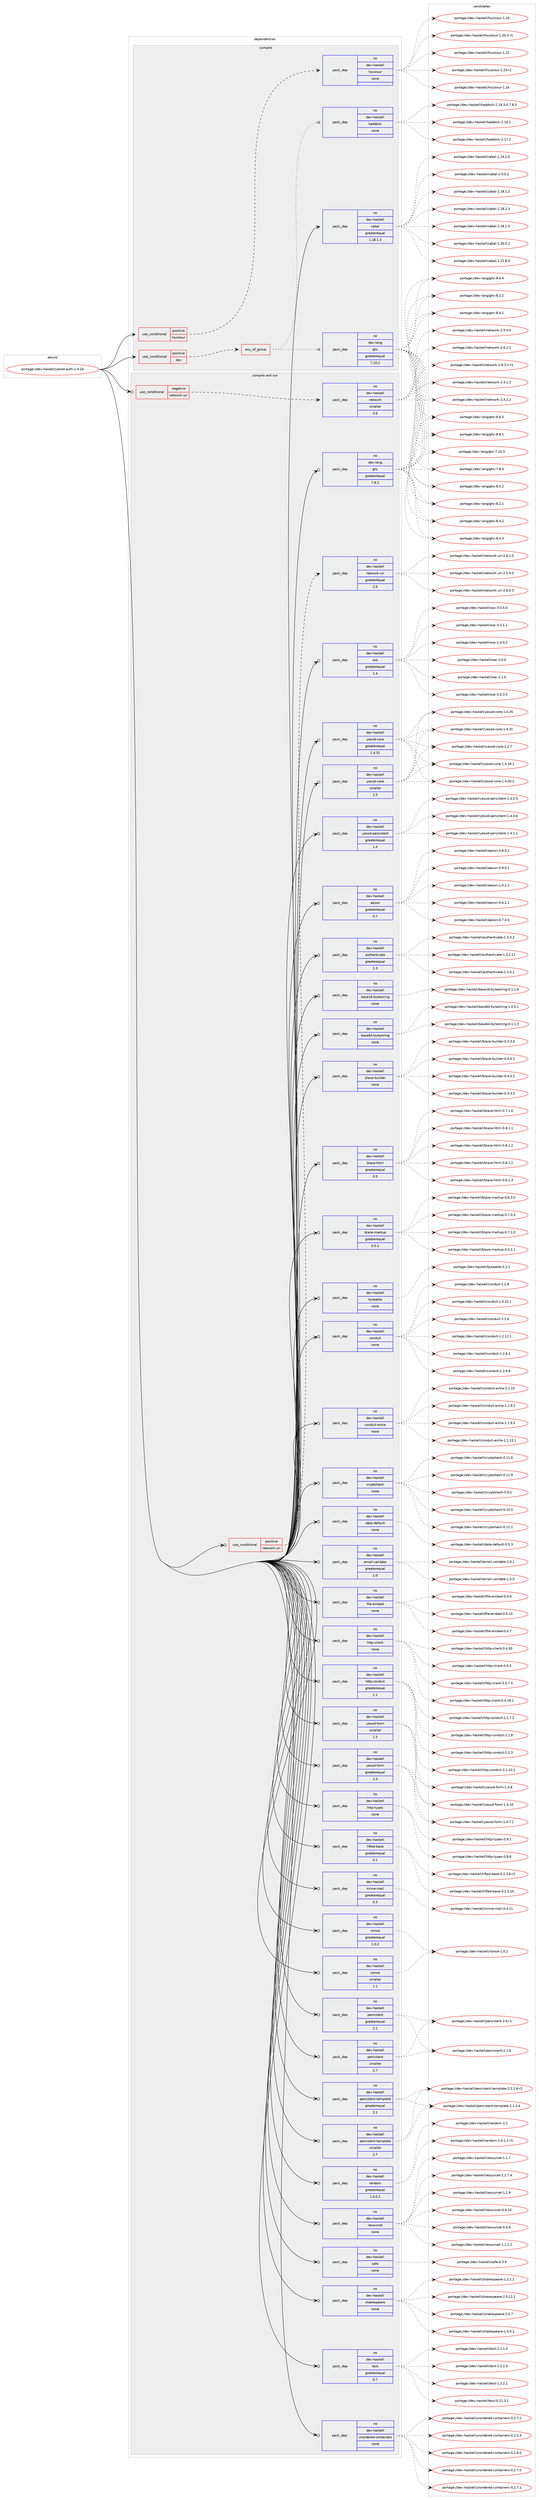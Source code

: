 digraph prolog {

# *************
# Graph options
# *************

newrank=true;
concentrate=true;
compound=true;
graph [rankdir=LR,fontname=Helvetica,fontsize=10,ranksep=1.5];#, ranksep=2.5, nodesep=0.2];
edge  [arrowhead=vee];
node  [fontname=Helvetica,fontsize=10];

# **********
# The ebuild
# **********

subgraph cluster_leftcol {
color=gray;
rank=same;
label=<<i>ebuild</i>>;
id [label="portage://dev-haskell/yesod-auth-1.4.16", color=red, width=4, href="../dev-haskell/yesod-auth-1.4.16.svg"];
}

# ****************
# The dependencies
# ****************

subgraph cluster_midcol {
color=gray;
label=<<i>dependencies</i>>;
subgraph cluster_compile {
fillcolor="#eeeeee";
style=filled;
label=<<i>compile</i>>;
subgraph cond17780 {
dependency84328 [label=<<TABLE BORDER="0" CELLBORDER="1" CELLSPACING="0" CELLPADDING="4"><TR><TD ROWSPAN="3" CELLPADDING="10">use_conditional</TD></TR><TR><TD>positive</TD></TR><TR><TD>doc</TD></TR></TABLE>>, shape=none, color=red];
subgraph any2613 {
dependency84329 [label=<<TABLE BORDER="0" CELLBORDER="1" CELLSPACING="0" CELLPADDING="4"><TR><TD CELLPADDING="10">any_of_group</TD></TR></TABLE>>, shape=none, color=red];subgraph pack63876 {
dependency84330 [label=<<TABLE BORDER="0" CELLBORDER="1" CELLSPACING="0" CELLPADDING="4" WIDTH="220"><TR><TD ROWSPAN="6" CELLPADDING="30">pack_dep</TD></TR><TR><TD WIDTH="110">no</TD></TR><TR><TD>dev-haskell</TD></TR><TR><TD>haddock</TD></TR><TR><TD>none</TD></TR><TR><TD></TD></TR></TABLE>>, shape=none, color=blue];
}
dependency84329:e -> dependency84330:w [weight=20,style="dotted",arrowhead="oinv"];
subgraph pack63877 {
dependency84331 [label=<<TABLE BORDER="0" CELLBORDER="1" CELLSPACING="0" CELLPADDING="4" WIDTH="220"><TR><TD ROWSPAN="6" CELLPADDING="30">pack_dep</TD></TR><TR><TD WIDTH="110">no</TD></TR><TR><TD>dev-lang</TD></TR><TR><TD>ghc</TD></TR><TR><TD>greaterequal</TD></TR><TR><TD>7.10.2</TD></TR></TABLE>>, shape=none, color=blue];
}
dependency84329:e -> dependency84331:w [weight=20,style="dotted",arrowhead="oinv"];
}
dependency84328:e -> dependency84329:w [weight=20,style="dashed",arrowhead="vee"];
}
id:e -> dependency84328:w [weight=20,style="solid",arrowhead="vee"];
subgraph cond17781 {
dependency84332 [label=<<TABLE BORDER="0" CELLBORDER="1" CELLSPACING="0" CELLPADDING="4"><TR><TD ROWSPAN="3" CELLPADDING="10">use_conditional</TD></TR><TR><TD>positive</TD></TR><TR><TD>hscolour</TD></TR></TABLE>>, shape=none, color=red];
subgraph pack63878 {
dependency84333 [label=<<TABLE BORDER="0" CELLBORDER="1" CELLSPACING="0" CELLPADDING="4" WIDTH="220"><TR><TD ROWSPAN="6" CELLPADDING="30">pack_dep</TD></TR><TR><TD WIDTH="110">no</TD></TR><TR><TD>dev-haskell</TD></TR><TR><TD>hscolour</TD></TR><TR><TD>none</TD></TR><TR><TD></TD></TR></TABLE>>, shape=none, color=blue];
}
dependency84332:e -> dependency84333:w [weight=20,style="dashed",arrowhead="vee"];
}
id:e -> dependency84332:w [weight=20,style="solid",arrowhead="vee"];
subgraph pack63879 {
dependency84334 [label=<<TABLE BORDER="0" CELLBORDER="1" CELLSPACING="0" CELLPADDING="4" WIDTH="220"><TR><TD ROWSPAN="6" CELLPADDING="30">pack_dep</TD></TR><TR><TD WIDTH="110">no</TD></TR><TR><TD>dev-haskell</TD></TR><TR><TD>cabal</TD></TR><TR><TD>greaterequal</TD></TR><TR><TD>1.18.1.3</TD></TR></TABLE>>, shape=none, color=blue];
}
id:e -> dependency84334:w [weight=20,style="solid",arrowhead="vee"];
}
subgraph cluster_compileandrun {
fillcolor="#eeeeee";
style=filled;
label=<<i>compile and run</i>>;
subgraph cond17782 {
dependency84335 [label=<<TABLE BORDER="0" CELLBORDER="1" CELLSPACING="0" CELLPADDING="4"><TR><TD ROWSPAN="3" CELLPADDING="10">use_conditional</TD></TR><TR><TD>negative</TD></TR><TR><TD>network-uri</TD></TR></TABLE>>, shape=none, color=red];
subgraph pack63880 {
dependency84336 [label=<<TABLE BORDER="0" CELLBORDER="1" CELLSPACING="0" CELLPADDING="4" WIDTH="220"><TR><TD ROWSPAN="6" CELLPADDING="30">pack_dep</TD></TR><TR><TD WIDTH="110">no</TD></TR><TR><TD>dev-haskell</TD></TR><TR><TD>network</TD></TR><TR><TD>smaller</TD></TR><TR><TD>2.6</TD></TR></TABLE>>, shape=none, color=blue];
}
dependency84335:e -> dependency84336:w [weight=20,style="dashed",arrowhead="vee"];
}
id:e -> dependency84335:w [weight=20,style="solid",arrowhead="odotvee"];
subgraph cond17783 {
dependency84337 [label=<<TABLE BORDER="0" CELLBORDER="1" CELLSPACING="0" CELLPADDING="4"><TR><TD ROWSPAN="3" CELLPADDING="10">use_conditional</TD></TR><TR><TD>positive</TD></TR><TR><TD>network-uri</TD></TR></TABLE>>, shape=none, color=red];
subgraph pack63881 {
dependency84338 [label=<<TABLE BORDER="0" CELLBORDER="1" CELLSPACING="0" CELLPADDING="4" WIDTH="220"><TR><TD ROWSPAN="6" CELLPADDING="30">pack_dep</TD></TR><TR><TD WIDTH="110">no</TD></TR><TR><TD>dev-haskell</TD></TR><TR><TD>network-uri</TD></TR><TR><TD>greaterequal</TD></TR><TR><TD>2.6</TD></TR></TABLE>>, shape=none, color=blue];
}
dependency84337:e -> dependency84338:w [weight=20,style="dashed",arrowhead="vee"];
}
id:e -> dependency84337:w [weight=20,style="solid",arrowhead="odotvee"];
subgraph pack63882 {
dependency84339 [label=<<TABLE BORDER="0" CELLBORDER="1" CELLSPACING="0" CELLPADDING="4" WIDTH="220"><TR><TD ROWSPAN="6" CELLPADDING="30">pack_dep</TD></TR><TR><TD WIDTH="110">no</TD></TR><TR><TD>dev-haskell</TD></TR><TR><TD>aeson</TD></TR><TR><TD>greaterequal</TD></TR><TR><TD>0.7</TD></TR></TABLE>>, shape=none, color=blue];
}
id:e -> dependency84339:w [weight=20,style="solid",arrowhead="odotvee"];
subgraph pack63883 {
dependency84340 [label=<<TABLE BORDER="0" CELLBORDER="1" CELLSPACING="0" CELLPADDING="4" WIDTH="220"><TR><TD ROWSPAN="6" CELLPADDING="30">pack_dep</TD></TR><TR><TD WIDTH="110">no</TD></TR><TR><TD>dev-haskell</TD></TR><TR><TD>authenticate</TD></TR><TR><TD>greaterequal</TD></TR><TR><TD>1.3</TD></TR></TABLE>>, shape=none, color=blue];
}
id:e -> dependency84340:w [weight=20,style="solid",arrowhead="odotvee"];
subgraph pack63884 {
dependency84341 [label=<<TABLE BORDER="0" CELLBORDER="1" CELLSPACING="0" CELLPADDING="4" WIDTH="220"><TR><TD ROWSPAN="6" CELLPADDING="30">pack_dep</TD></TR><TR><TD WIDTH="110">no</TD></TR><TR><TD>dev-haskell</TD></TR><TR><TD>base16-bytestring</TD></TR><TR><TD>none</TD></TR><TR><TD></TD></TR></TABLE>>, shape=none, color=blue];
}
id:e -> dependency84341:w [weight=20,style="solid",arrowhead="odotvee"];
subgraph pack63885 {
dependency84342 [label=<<TABLE BORDER="0" CELLBORDER="1" CELLSPACING="0" CELLPADDING="4" WIDTH="220"><TR><TD ROWSPAN="6" CELLPADDING="30">pack_dep</TD></TR><TR><TD WIDTH="110">no</TD></TR><TR><TD>dev-haskell</TD></TR><TR><TD>base64-bytestring</TD></TR><TR><TD>none</TD></TR><TR><TD></TD></TR></TABLE>>, shape=none, color=blue];
}
id:e -> dependency84342:w [weight=20,style="solid",arrowhead="odotvee"];
subgraph pack63886 {
dependency84343 [label=<<TABLE BORDER="0" CELLBORDER="1" CELLSPACING="0" CELLPADDING="4" WIDTH="220"><TR><TD ROWSPAN="6" CELLPADDING="30">pack_dep</TD></TR><TR><TD WIDTH="110">no</TD></TR><TR><TD>dev-haskell</TD></TR><TR><TD>blaze-builder</TD></TR><TR><TD>none</TD></TR><TR><TD></TD></TR></TABLE>>, shape=none, color=blue];
}
id:e -> dependency84343:w [weight=20,style="solid",arrowhead="odotvee"];
subgraph pack63887 {
dependency84344 [label=<<TABLE BORDER="0" CELLBORDER="1" CELLSPACING="0" CELLPADDING="4" WIDTH="220"><TR><TD ROWSPAN="6" CELLPADDING="30">pack_dep</TD></TR><TR><TD WIDTH="110">no</TD></TR><TR><TD>dev-haskell</TD></TR><TR><TD>blaze-html</TD></TR><TR><TD>greaterequal</TD></TR><TR><TD>0.5</TD></TR></TABLE>>, shape=none, color=blue];
}
id:e -> dependency84344:w [weight=20,style="solid",arrowhead="odotvee"];
subgraph pack63888 {
dependency84345 [label=<<TABLE BORDER="0" CELLBORDER="1" CELLSPACING="0" CELLPADDING="4" WIDTH="220"><TR><TD ROWSPAN="6" CELLPADDING="30">pack_dep</TD></TR><TR><TD WIDTH="110">no</TD></TR><TR><TD>dev-haskell</TD></TR><TR><TD>blaze-markup</TD></TR><TR><TD>greaterequal</TD></TR><TR><TD>0.5.1</TD></TR></TABLE>>, shape=none, color=blue];
}
id:e -> dependency84345:w [weight=20,style="solid",arrowhead="odotvee"];
subgraph pack63889 {
dependency84346 [label=<<TABLE BORDER="0" CELLBORDER="1" CELLSPACING="0" CELLPADDING="4" WIDTH="220"><TR><TD ROWSPAN="6" CELLPADDING="30">pack_dep</TD></TR><TR><TD WIDTH="110">no</TD></TR><TR><TD>dev-haskell</TD></TR><TR><TD>byteable</TD></TR><TR><TD>none</TD></TR><TR><TD></TD></TR></TABLE>>, shape=none, color=blue];
}
id:e -> dependency84346:w [weight=20,style="solid",arrowhead="odotvee"];
subgraph pack63890 {
dependency84347 [label=<<TABLE BORDER="0" CELLBORDER="1" CELLSPACING="0" CELLPADDING="4" WIDTH="220"><TR><TD ROWSPAN="6" CELLPADDING="30">pack_dep</TD></TR><TR><TD WIDTH="110">no</TD></TR><TR><TD>dev-haskell</TD></TR><TR><TD>conduit</TD></TR><TR><TD>none</TD></TR><TR><TD></TD></TR></TABLE>>, shape=none, color=blue];
}
id:e -> dependency84347:w [weight=20,style="solid",arrowhead="odotvee"];
subgraph pack63891 {
dependency84348 [label=<<TABLE BORDER="0" CELLBORDER="1" CELLSPACING="0" CELLPADDING="4" WIDTH="220"><TR><TD ROWSPAN="6" CELLPADDING="30">pack_dep</TD></TR><TR><TD WIDTH="110">no</TD></TR><TR><TD>dev-haskell</TD></TR><TR><TD>conduit-extra</TD></TR><TR><TD>none</TD></TR><TR><TD></TD></TR></TABLE>>, shape=none, color=blue];
}
id:e -> dependency84348:w [weight=20,style="solid",arrowhead="odotvee"];
subgraph pack63892 {
dependency84349 [label=<<TABLE BORDER="0" CELLBORDER="1" CELLSPACING="0" CELLPADDING="4" WIDTH="220"><TR><TD ROWSPAN="6" CELLPADDING="30">pack_dep</TD></TR><TR><TD WIDTH="110">no</TD></TR><TR><TD>dev-haskell</TD></TR><TR><TD>cryptohash</TD></TR><TR><TD>none</TD></TR><TR><TD></TD></TR></TABLE>>, shape=none, color=blue];
}
id:e -> dependency84349:w [weight=20,style="solid",arrowhead="odotvee"];
subgraph pack63893 {
dependency84350 [label=<<TABLE BORDER="0" CELLBORDER="1" CELLSPACING="0" CELLPADDING="4" WIDTH="220"><TR><TD ROWSPAN="6" CELLPADDING="30">pack_dep</TD></TR><TR><TD WIDTH="110">no</TD></TR><TR><TD>dev-haskell</TD></TR><TR><TD>data-default</TD></TR><TR><TD>none</TD></TR><TR><TD></TD></TR></TABLE>>, shape=none, color=blue];
}
id:e -> dependency84350:w [weight=20,style="solid",arrowhead="odotvee"];
subgraph pack63894 {
dependency84351 [label=<<TABLE BORDER="0" CELLBORDER="1" CELLSPACING="0" CELLPADDING="4" WIDTH="220"><TR><TD ROWSPAN="6" CELLPADDING="30">pack_dep</TD></TR><TR><TD WIDTH="110">no</TD></TR><TR><TD>dev-haskell</TD></TR><TR><TD>email-validate</TD></TR><TR><TD>greaterequal</TD></TR><TR><TD>1.0</TD></TR></TABLE>>, shape=none, color=blue];
}
id:e -> dependency84351:w [weight=20,style="solid",arrowhead="odotvee"];
subgraph pack63895 {
dependency84352 [label=<<TABLE BORDER="0" CELLBORDER="1" CELLSPACING="0" CELLPADDING="4" WIDTH="220"><TR><TD ROWSPAN="6" CELLPADDING="30">pack_dep</TD></TR><TR><TD WIDTH="110">no</TD></TR><TR><TD>dev-haskell</TD></TR><TR><TD>file-embed</TD></TR><TR><TD>none</TD></TR><TR><TD></TD></TR></TABLE>>, shape=none, color=blue];
}
id:e -> dependency84352:w [weight=20,style="solid",arrowhead="odotvee"];
subgraph pack63896 {
dependency84353 [label=<<TABLE BORDER="0" CELLBORDER="1" CELLSPACING="0" CELLPADDING="4" WIDTH="220"><TR><TD ROWSPAN="6" CELLPADDING="30">pack_dep</TD></TR><TR><TD WIDTH="110">no</TD></TR><TR><TD>dev-haskell</TD></TR><TR><TD>http-client</TD></TR><TR><TD>none</TD></TR><TR><TD></TD></TR></TABLE>>, shape=none, color=blue];
}
id:e -> dependency84353:w [weight=20,style="solid",arrowhead="odotvee"];
subgraph pack63897 {
dependency84354 [label=<<TABLE BORDER="0" CELLBORDER="1" CELLSPACING="0" CELLPADDING="4" WIDTH="220"><TR><TD ROWSPAN="6" CELLPADDING="30">pack_dep</TD></TR><TR><TD WIDTH="110">no</TD></TR><TR><TD>dev-haskell</TD></TR><TR><TD>http-conduit</TD></TR><TR><TD>greaterequal</TD></TR><TR><TD>2.1</TD></TR></TABLE>>, shape=none, color=blue];
}
id:e -> dependency84354:w [weight=20,style="solid",arrowhead="odotvee"];
subgraph pack63898 {
dependency84355 [label=<<TABLE BORDER="0" CELLBORDER="1" CELLSPACING="0" CELLPADDING="4" WIDTH="220"><TR><TD ROWSPAN="6" CELLPADDING="30">pack_dep</TD></TR><TR><TD WIDTH="110">no</TD></TR><TR><TD>dev-haskell</TD></TR><TR><TD>http-types</TD></TR><TR><TD>none</TD></TR><TR><TD></TD></TR></TABLE>>, shape=none, color=blue];
}
id:e -> dependency84355:w [weight=20,style="solid",arrowhead="odotvee"];
subgraph pack63899 {
dependency84356 [label=<<TABLE BORDER="0" CELLBORDER="1" CELLSPACING="0" CELLPADDING="4" WIDTH="220"><TR><TD ROWSPAN="6" CELLPADDING="30">pack_dep</TD></TR><TR><TD WIDTH="110">no</TD></TR><TR><TD>dev-haskell</TD></TR><TR><TD>lifted-base</TD></TR><TR><TD>greaterequal</TD></TR><TR><TD>0.1</TD></TR></TABLE>>, shape=none, color=blue];
}
id:e -> dependency84356:w [weight=20,style="solid",arrowhead="odotvee"];
subgraph pack63900 {
dependency84357 [label=<<TABLE BORDER="0" CELLBORDER="1" CELLSPACING="0" CELLPADDING="4" WIDTH="220"><TR><TD ROWSPAN="6" CELLPADDING="30">pack_dep</TD></TR><TR><TD WIDTH="110">no</TD></TR><TR><TD>dev-haskell</TD></TR><TR><TD>mime-mail</TD></TR><TR><TD>greaterequal</TD></TR><TR><TD>0.3</TD></TR></TABLE>>, shape=none, color=blue];
}
id:e -> dependency84357:w [weight=20,style="solid",arrowhead="odotvee"];
subgraph pack63901 {
dependency84358 [label=<<TABLE BORDER="0" CELLBORDER="1" CELLSPACING="0" CELLPADDING="4" WIDTH="220"><TR><TD ROWSPAN="6" CELLPADDING="30">pack_dep</TD></TR><TR><TD WIDTH="110">no</TD></TR><TR><TD>dev-haskell</TD></TR><TR><TD>nonce</TD></TR><TR><TD>greaterequal</TD></TR><TR><TD>1.0.2</TD></TR></TABLE>>, shape=none, color=blue];
}
id:e -> dependency84358:w [weight=20,style="solid",arrowhead="odotvee"];
subgraph pack63902 {
dependency84359 [label=<<TABLE BORDER="0" CELLBORDER="1" CELLSPACING="0" CELLPADDING="4" WIDTH="220"><TR><TD ROWSPAN="6" CELLPADDING="30">pack_dep</TD></TR><TR><TD WIDTH="110">no</TD></TR><TR><TD>dev-haskell</TD></TR><TR><TD>nonce</TD></TR><TR><TD>smaller</TD></TR><TR><TD>1.1</TD></TR></TABLE>>, shape=none, color=blue];
}
id:e -> dependency84359:w [weight=20,style="solid",arrowhead="odotvee"];
subgraph pack63903 {
dependency84360 [label=<<TABLE BORDER="0" CELLBORDER="1" CELLSPACING="0" CELLPADDING="4" WIDTH="220"><TR><TD ROWSPAN="6" CELLPADDING="30">pack_dep</TD></TR><TR><TD WIDTH="110">no</TD></TR><TR><TD>dev-haskell</TD></TR><TR><TD>persistent</TD></TR><TR><TD>greaterequal</TD></TR><TR><TD>2.1</TD></TR></TABLE>>, shape=none, color=blue];
}
id:e -> dependency84360:w [weight=20,style="solid",arrowhead="odotvee"];
subgraph pack63904 {
dependency84361 [label=<<TABLE BORDER="0" CELLBORDER="1" CELLSPACING="0" CELLPADDING="4" WIDTH="220"><TR><TD ROWSPAN="6" CELLPADDING="30">pack_dep</TD></TR><TR><TD WIDTH="110">no</TD></TR><TR><TD>dev-haskell</TD></TR><TR><TD>persistent</TD></TR><TR><TD>smaller</TD></TR><TR><TD>2.7</TD></TR></TABLE>>, shape=none, color=blue];
}
id:e -> dependency84361:w [weight=20,style="solid",arrowhead="odotvee"];
subgraph pack63905 {
dependency84362 [label=<<TABLE BORDER="0" CELLBORDER="1" CELLSPACING="0" CELLPADDING="4" WIDTH="220"><TR><TD ROWSPAN="6" CELLPADDING="30">pack_dep</TD></TR><TR><TD WIDTH="110">no</TD></TR><TR><TD>dev-haskell</TD></TR><TR><TD>persistent-template</TD></TR><TR><TD>greaterequal</TD></TR><TR><TD>2.1</TD></TR></TABLE>>, shape=none, color=blue];
}
id:e -> dependency84362:w [weight=20,style="solid",arrowhead="odotvee"];
subgraph pack63906 {
dependency84363 [label=<<TABLE BORDER="0" CELLBORDER="1" CELLSPACING="0" CELLPADDING="4" WIDTH="220"><TR><TD ROWSPAN="6" CELLPADDING="30">pack_dep</TD></TR><TR><TD WIDTH="110">no</TD></TR><TR><TD>dev-haskell</TD></TR><TR><TD>persistent-template</TD></TR><TR><TD>smaller</TD></TR><TR><TD>2.7</TD></TR></TABLE>>, shape=none, color=blue];
}
id:e -> dependency84363:w [weight=20,style="solid",arrowhead="odotvee"];
subgraph pack63907 {
dependency84364 [label=<<TABLE BORDER="0" CELLBORDER="1" CELLSPACING="0" CELLPADDING="4" WIDTH="220"><TR><TD ROWSPAN="6" CELLPADDING="30">pack_dep</TD></TR><TR><TD WIDTH="110">no</TD></TR><TR><TD>dev-haskell</TD></TR><TR><TD>random</TD></TR><TR><TD>greaterequal</TD></TR><TR><TD>1.0.0.2</TD></TR></TABLE>>, shape=none, color=blue];
}
id:e -> dependency84364:w [weight=20,style="solid",arrowhead="odotvee"];
subgraph pack63908 {
dependency84365 [label=<<TABLE BORDER="0" CELLBORDER="1" CELLSPACING="0" CELLPADDING="4" WIDTH="220"><TR><TD ROWSPAN="6" CELLPADDING="30">pack_dep</TD></TR><TR><TD WIDTH="110">no</TD></TR><TR><TD>dev-haskell</TD></TR><TR><TD>resourcet</TD></TR><TR><TD>none</TD></TR><TR><TD></TD></TR></TABLE>>, shape=none, color=blue];
}
id:e -> dependency84365:w [weight=20,style="solid",arrowhead="odotvee"];
subgraph pack63909 {
dependency84366 [label=<<TABLE BORDER="0" CELLBORDER="1" CELLSPACING="0" CELLPADDING="4" WIDTH="220"><TR><TD ROWSPAN="6" CELLPADDING="30">pack_dep</TD></TR><TR><TD WIDTH="110">no</TD></TR><TR><TD>dev-haskell</TD></TR><TR><TD>safe</TD></TR><TR><TD>none</TD></TR><TR><TD></TD></TR></TABLE>>, shape=none, color=blue];
}
id:e -> dependency84366:w [weight=20,style="solid",arrowhead="odotvee"];
subgraph pack63910 {
dependency84367 [label=<<TABLE BORDER="0" CELLBORDER="1" CELLSPACING="0" CELLPADDING="4" WIDTH="220"><TR><TD ROWSPAN="6" CELLPADDING="30">pack_dep</TD></TR><TR><TD WIDTH="110">no</TD></TR><TR><TD>dev-haskell</TD></TR><TR><TD>shakespeare</TD></TR><TR><TD>none</TD></TR><TR><TD></TD></TR></TABLE>>, shape=none, color=blue];
}
id:e -> dependency84367:w [weight=20,style="solid",arrowhead="odotvee"];
subgraph pack63911 {
dependency84368 [label=<<TABLE BORDER="0" CELLBORDER="1" CELLSPACING="0" CELLPADDING="4" WIDTH="220"><TR><TD ROWSPAN="6" CELLPADDING="30">pack_dep</TD></TR><TR><TD WIDTH="110">no</TD></TR><TR><TD>dev-haskell</TD></TR><TR><TD>text</TD></TR><TR><TD>greaterequal</TD></TR><TR><TD>0.7</TD></TR></TABLE>>, shape=none, color=blue];
}
id:e -> dependency84368:w [weight=20,style="solid",arrowhead="odotvee"];
subgraph pack63912 {
dependency84369 [label=<<TABLE BORDER="0" CELLBORDER="1" CELLSPACING="0" CELLPADDING="4" WIDTH="220"><TR><TD ROWSPAN="6" CELLPADDING="30">pack_dep</TD></TR><TR><TD WIDTH="110">no</TD></TR><TR><TD>dev-haskell</TD></TR><TR><TD>unordered-containers</TD></TR><TR><TD>none</TD></TR><TR><TD></TD></TR></TABLE>>, shape=none, color=blue];
}
id:e -> dependency84369:w [weight=20,style="solid",arrowhead="odotvee"];
subgraph pack63913 {
dependency84370 [label=<<TABLE BORDER="0" CELLBORDER="1" CELLSPACING="0" CELLPADDING="4" WIDTH="220"><TR><TD ROWSPAN="6" CELLPADDING="30">pack_dep</TD></TR><TR><TD WIDTH="110">no</TD></TR><TR><TD>dev-haskell</TD></TR><TR><TD>wai</TD></TR><TR><TD>greaterequal</TD></TR><TR><TD>1.4</TD></TR></TABLE>>, shape=none, color=blue];
}
id:e -> dependency84370:w [weight=20,style="solid",arrowhead="odotvee"];
subgraph pack63914 {
dependency84371 [label=<<TABLE BORDER="0" CELLBORDER="1" CELLSPACING="0" CELLPADDING="4" WIDTH="220"><TR><TD ROWSPAN="6" CELLPADDING="30">pack_dep</TD></TR><TR><TD WIDTH="110">no</TD></TR><TR><TD>dev-haskell</TD></TR><TR><TD>yesod-core</TD></TR><TR><TD>greaterequal</TD></TR><TR><TD>1.4.31</TD></TR></TABLE>>, shape=none, color=blue];
}
id:e -> dependency84371:w [weight=20,style="solid",arrowhead="odotvee"];
subgraph pack63915 {
dependency84372 [label=<<TABLE BORDER="0" CELLBORDER="1" CELLSPACING="0" CELLPADDING="4" WIDTH="220"><TR><TD ROWSPAN="6" CELLPADDING="30">pack_dep</TD></TR><TR><TD WIDTH="110">no</TD></TR><TR><TD>dev-haskell</TD></TR><TR><TD>yesod-core</TD></TR><TR><TD>smaller</TD></TR><TR><TD>1.5</TD></TR></TABLE>>, shape=none, color=blue];
}
id:e -> dependency84372:w [weight=20,style="solid",arrowhead="odotvee"];
subgraph pack63916 {
dependency84373 [label=<<TABLE BORDER="0" CELLBORDER="1" CELLSPACING="0" CELLPADDING="4" WIDTH="220"><TR><TD ROWSPAN="6" CELLPADDING="30">pack_dep</TD></TR><TR><TD WIDTH="110">no</TD></TR><TR><TD>dev-haskell</TD></TR><TR><TD>yesod-form</TD></TR><TR><TD>greaterequal</TD></TR><TR><TD>1.4</TD></TR></TABLE>>, shape=none, color=blue];
}
id:e -> dependency84373:w [weight=20,style="solid",arrowhead="odotvee"];
subgraph pack63917 {
dependency84374 [label=<<TABLE BORDER="0" CELLBORDER="1" CELLSPACING="0" CELLPADDING="4" WIDTH="220"><TR><TD ROWSPAN="6" CELLPADDING="30">pack_dep</TD></TR><TR><TD WIDTH="110">no</TD></TR><TR><TD>dev-haskell</TD></TR><TR><TD>yesod-form</TD></TR><TR><TD>smaller</TD></TR><TR><TD>1.5</TD></TR></TABLE>>, shape=none, color=blue];
}
id:e -> dependency84374:w [weight=20,style="solid",arrowhead="odotvee"];
subgraph pack63918 {
dependency84375 [label=<<TABLE BORDER="0" CELLBORDER="1" CELLSPACING="0" CELLPADDING="4" WIDTH="220"><TR><TD ROWSPAN="6" CELLPADDING="30">pack_dep</TD></TR><TR><TD WIDTH="110">no</TD></TR><TR><TD>dev-haskell</TD></TR><TR><TD>yesod-persistent</TD></TR><TR><TD>greaterequal</TD></TR><TR><TD>1.4</TD></TR></TABLE>>, shape=none, color=blue];
}
id:e -> dependency84375:w [weight=20,style="solid",arrowhead="odotvee"];
subgraph pack63919 {
dependency84376 [label=<<TABLE BORDER="0" CELLBORDER="1" CELLSPACING="0" CELLPADDING="4" WIDTH="220"><TR><TD ROWSPAN="6" CELLPADDING="30">pack_dep</TD></TR><TR><TD WIDTH="110">no</TD></TR><TR><TD>dev-lang</TD></TR><TR><TD>ghc</TD></TR><TR><TD>greaterequal</TD></TR><TR><TD>7.8.2</TD></TR></TABLE>>, shape=none, color=blue];
}
id:e -> dependency84376:w [weight=20,style="solid",arrowhead="odotvee"];
}
subgraph cluster_run {
fillcolor="#eeeeee";
style=filled;
label=<<i>run</i>>;
}
}

# **************
# The candidates
# **************

subgraph cluster_choices {
rank=same;
color=gray;
label=<<i>candidates</i>>;

subgraph choice63876 {
color=black;
nodesep=1;
choiceportage1001011184510497115107101108108471049710010011199107455046495246514648465546564651 [label="portage://dev-haskell/haddock-2.14.3.0.7.8.3", color=red, width=4,href="../dev-haskell/haddock-2.14.3.0.7.8.3.svg"];
choiceportage100101118451049711510710110810847104971001001119910745504649544649 [label="portage://dev-haskell/haddock-2.16.1", color=red, width=4,href="../dev-haskell/haddock-2.16.1.svg"];
choiceportage100101118451049711510710110810847104971001001119910745504649554650 [label="portage://dev-haskell/haddock-2.17.2", color=red, width=4,href="../dev-haskell/haddock-2.17.2.svg"];
dependency84330:e -> choiceportage1001011184510497115107101108108471049710010011199107455046495246514648465546564651:w [style=dotted,weight="100"];
dependency84330:e -> choiceportage100101118451049711510710110810847104971001001119910745504649544649:w [style=dotted,weight="100"];
dependency84330:e -> choiceportage100101118451049711510710110810847104971001001119910745504649554650:w [style=dotted,weight="100"];
}
subgraph choice63877 {
color=black;
nodesep=1;
choiceportage1001011184510897110103471031049945554649484651 [label="portage://dev-lang/ghc-7.10.3", color=red, width=4,href="../dev-lang/ghc-7.10.3.svg"];
choiceportage10010111845108971101034710310499455546564652 [label="portage://dev-lang/ghc-7.8.4", color=red, width=4,href="../dev-lang/ghc-7.8.4.svg"];
choiceportage10010111845108971101034710310499455646484650 [label="portage://dev-lang/ghc-8.0.2", color=red, width=4,href="../dev-lang/ghc-8.0.2.svg"];
choiceportage10010111845108971101034710310499455646504649 [label="portage://dev-lang/ghc-8.2.1", color=red, width=4,href="../dev-lang/ghc-8.2.1.svg"];
choiceportage10010111845108971101034710310499455646504650 [label="portage://dev-lang/ghc-8.2.2", color=red, width=4,href="../dev-lang/ghc-8.2.2.svg"];
choiceportage10010111845108971101034710310499455646524649 [label="portage://dev-lang/ghc-8.4.1", color=red, width=4,href="../dev-lang/ghc-8.4.1.svg"];
choiceportage10010111845108971101034710310499455646524650 [label="portage://dev-lang/ghc-8.4.2", color=red, width=4,href="../dev-lang/ghc-8.4.2.svg"];
choiceportage10010111845108971101034710310499455646524651 [label="portage://dev-lang/ghc-8.4.3", color=red, width=4,href="../dev-lang/ghc-8.4.3.svg"];
choiceportage10010111845108971101034710310499455646544652 [label="portage://dev-lang/ghc-8.6.4", color=red, width=4,href="../dev-lang/ghc-8.6.4.svg"];
choiceportage10010111845108971101034710310499455646544653 [label="portage://dev-lang/ghc-8.6.5", color=red, width=4,href="../dev-lang/ghc-8.6.5.svg"];
choiceportage10010111845108971101034710310499455646564649 [label="portage://dev-lang/ghc-8.8.1", color=red, width=4,href="../dev-lang/ghc-8.8.1.svg"];
dependency84331:e -> choiceportage1001011184510897110103471031049945554649484651:w [style=dotted,weight="100"];
dependency84331:e -> choiceportage10010111845108971101034710310499455546564652:w [style=dotted,weight="100"];
dependency84331:e -> choiceportage10010111845108971101034710310499455646484650:w [style=dotted,weight="100"];
dependency84331:e -> choiceportage10010111845108971101034710310499455646504649:w [style=dotted,weight="100"];
dependency84331:e -> choiceportage10010111845108971101034710310499455646504650:w [style=dotted,weight="100"];
dependency84331:e -> choiceportage10010111845108971101034710310499455646524649:w [style=dotted,weight="100"];
dependency84331:e -> choiceportage10010111845108971101034710310499455646524650:w [style=dotted,weight="100"];
dependency84331:e -> choiceportage10010111845108971101034710310499455646524651:w [style=dotted,weight="100"];
dependency84331:e -> choiceportage10010111845108971101034710310499455646544652:w [style=dotted,weight="100"];
dependency84331:e -> choiceportage10010111845108971101034710310499455646544653:w [style=dotted,weight="100"];
dependency84331:e -> choiceportage10010111845108971101034710310499455646564649:w [style=dotted,weight="100"];
}
subgraph choice63878 {
color=black;
nodesep=1;
choiceportage100101118451049711510710110810847104115991111081111171144549464957 [label="portage://dev-haskell/hscolour-1.19", color=red, width=4,href="../dev-haskell/hscolour-1.19.svg"];
choiceportage10010111845104971151071011081084710411599111108111117114454946504846514511449 [label="portage://dev-haskell/hscolour-1.20.3-r1", color=red, width=4,href="../dev-haskell/hscolour-1.20.3-r1.svg"];
choiceportage100101118451049711510710110810847104115991111081111171144549465050 [label="portage://dev-haskell/hscolour-1.22", color=red, width=4,href="../dev-haskell/hscolour-1.22.svg"];
choiceportage1001011184510497115107101108108471041159911110811111711445494650514511449 [label="portage://dev-haskell/hscolour-1.23-r1", color=red, width=4,href="../dev-haskell/hscolour-1.23-r1.svg"];
choiceportage100101118451049711510710110810847104115991111081111171144549465052 [label="portage://dev-haskell/hscolour-1.24", color=red, width=4,href="../dev-haskell/hscolour-1.24.svg"];
dependency84333:e -> choiceportage100101118451049711510710110810847104115991111081111171144549464957:w [style=dotted,weight="100"];
dependency84333:e -> choiceportage10010111845104971151071011081084710411599111108111117114454946504846514511449:w [style=dotted,weight="100"];
dependency84333:e -> choiceportage100101118451049711510710110810847104115991111081111171144549465050:w [style=dotted,weight="100"];
dependency84333:e -> choiceportage1001011184510497115107101108108471041159911110811111711445494650514511449:w [style=dotted,weight="100"];
dependency84333:e -> choiceportage100101118451049711510710110810847104115991111081111171144549465052:w [style=dotted,weight="100"];
}
subgraph choice63879 {
color=black;
nodesep=1;
choiceportage10010111845104971151071011081084799979897108454946495646494650 [label="portage://dev-haskell/cabal-1.18.1.2", color=red, width=4,href="../dev-haskell/cabal-1.18.1.2.svg"];
choiceportage10010111845104971151071011081084799979897108454946495646494651 [label="portage://dev-haskell/cabal-1.18.1.3", color=red, width=4,href="../dev-haskell/cabal-1.18.1.3.svg"];
choiceportage10010111845104971151071011081084799979897108454946495646494653 [label="portage://dev-haskell/cabal-1.18.1.5", color=red, width=4,href="../dev-haskell/cabal-1.18.1.5.svg"];
choiceportage10010111845104971151071011081084799979897108454946504846484650 [label="portage://dev-haskell/cabal-1.20.0.2", color=red, width=4,href="../dev-haskell/cabal-1.20.0.2.svg"];
choiceportage10010111845104971151071011081084799979897108454946505046564648 [label="portage://dev-haskell/cabal-1.22.8.0", color=red, width=4,href="../dev-haskell/cabal-1.22.8.0.svg"];
choiceportage10010111845104971151071011081084799979897108454946505246504648 [label="portage://dev-haskell/cabal-1.24.2.0", color=red, width=4,href="../dev-haskell/cabal-1.24.2.0.svg"];
choiceportage100101118451049711510710110810847999798971084550464846484650 [label="portage://dev-haskell/cabal-2.0.0.2", color=red, width=4,href="../dev-haskell/cabal-2.0.0.2.svg"];
dependency84334:e -> choiceportage10010111845104971151071011081084799979897108454946495646494650:w [style=dotted,weight="100"];
dependency84334:e -> choiceportage10010111845104971151071011081084799979897108454946495646494651:w [style=dotted,weight="100"];
dependency84334:e -> choiceportage10010111845104971151071011081084799979897108454946495646494653:w [style=dotted,weight="100"];
dependency84334:e -> choiceportage10010111845104971151071011081084799979897108454946504846484650:w [style=dotted,weight="100"];
dependency84334:e -> choiceportage10010111845104971151071011081084799979897108454946505046564648:w [style=dotted,weight="100"];
dependency84334:e -> choiceportage10010111845104971151071011081084799979897108454946505246504648:w [style=dotted,weight="100"];
dependency84334:e -> choiceportage100101118451049711510710110810847999798971084550464846484650:w [style=dotted,weight="100"];
}
subgraph choice63880 {
color=black;
nodesep=1;
choiceportage1001011184510497115107101108108471101011161191111141074550465246494650 [label="portage://dev-haskell/network-2.4.1.2", color=red, width=4,href="../dev-haskell/network-2.4.1.2.svg"];
choiceportage1001011184510497115107101108108471101011161191111141074550465246504650 [label="portage://dev-haskell/network-2.4.2.2", color=red, width=4,href="../dev-haskell/network-2.4.2.2.svg"];
choiceportage1001011184510497115107101108108471101011161191111141074550465346484648 [label="portage://dev-haskell/network-2.5.0.0", color=red, width=4,href="../dev-haskell/network-2.5.0.0.svg"];
choiceportage1001011184510497115107101108108471101011161191111141074550465446504649 [label="portage://dev-haskell/network-2.6.2.1", color=red, width=4,href="../dev-haskell/network-2.6.2.1.svg"];
choiceportage10010111845104971151071011081084711010111611911111410745504654465146494511449 [label="portage://dev-haskell/network-2.6.3.1-r1", color=red, width=4,href="../dev-haskell/network-2.6.3.1-r1.svg"];
dependency84336:e -> choiceportage1001011184510497115107101108108471101011161191111141074550465246494650:w [style=dotted,weight="100"];
dependency84336:e -> choiceportage1001011184510497115107101108108471101011161191111141074550465246504650:w [style=dotted,weight="100"];
dependency84336:e -> choiceportage1001011184510497115107101108108471101011161191111141074550465346484648:w [style=dotted,weight="100"];
dependency84336:e -> choiceportage1001011184510497115107101108108471101011161191111141074550465446504649:w [style=dotted,weight="100"];
dependency84336:e -> choiceportage10010111845104971151071011081084711010111611911111410745504654465146494511449:w [style=dotted,weight="100"];
}
subgraph choice63881 {
color=black;
nodesep=1;
choiceportage100101118451049711510710110810847110101116119111114107451171141054550465346484648 [label="portage://dev-haskell/network-uri-2.5.0.0", color=red, width=4,href="../dev-haskell/network-uri-2.5.0.0.svg"];
choiceportage100101118451049711510710110810847110101116119111114107451171141054550465446484651 [label="portage://dev-haskell/network-uri-2.6.0.3", color=red, width=4,href="../dev-haskell/network-uri-2.6.0.3.svg"];
choiceportage100101118451049711510710110810847110101116119111114107451171141054550465446494648 [label="portage://dev-haskell/network-uri-2.6.1.0", color=red, width=4,href="../dev-haskell/network-uri-2.6.1.0.svg"];
dependency84338:e -> choiceportage100101118451049711510710110810847110101116119111114107451171141054550465346484648:w [style=dotted,weight="100"];
dependency84338:e -> choiceportage100101118451049711510710110810847110101116119111114107451171141054550465446484651:w [style=dotted,weight="100"];
dependency84338:e -> choiceportage100101118451049711510710110810847110101116119111114107451171141054550465446494648:w [style=dotted,weight="100"];
}
subgraph choice63882 {
color=black;
nodesep=1;
choiceportage100101118451049711510710110810847971011151111104548465446504649 [label="portage://dev-haskell/aeson-0.6.2.1", color=red, width=4,href="../dev-haskell/aeson-0.6.2.1.svg"];
choiceportage100101118451049711510710110810847971011151111104548465546484654 [label="portage://dev-haskell/aeson-0.7.0.6", color=red, width=4,href="../dev-haskell/aeson-0.7.0.6.svg"];
choiceportage100101118451049711510710110810847971011151111104548465646484650 [label="portage://dev-haskell/aeson-0.8.0.2", color=red, width=4,href="../dev-haskell/aeson-0.8.0.2.svg"];
choiceportage100101118451049711510710110810847971011151111104548465746484649 [label="portage://dev-haskell/aeson-0.9.0.1", color=red, width=4,href="../dev-haskell/aeson-0.9.0.1.svg"];
choiceportage100101118451049711510710110810847971011151111104549464846504649 [label="portage://dev-haskell/aeson-1.0.2.1", color=red, width=4,href="../dev-haskell/aeson-1.0.2.1.svg"];
dependency84339:e -> choiceportage100101118451049711510710110810847971011151111104548465446504649:w [style=dotted,weight="100"];
dependency84339:e -> choiceportage100101118451049711510710110810847971011151111104548465546484654:w [style=dotted,weight="100"];
dependency84339:e -> choiceportage100101118451049711510710110810847971011151111104548465646484650:w [style=dotted,weight="100"];
dependency84339:e -> choiceportage100101118451049711510710110810847971011151111104548465746484649:w [style=dotted,weight="100"];
dependency84339:e -> choiceportage100101118451049711510710110810847971011151111104549464846504649:w [style=dotted,weight="100"];
}
subgraph choice63883 {
color=black;
nodesep=1;
choiceportage100101118451049711510710110810847971171161041011101161059997116101454946514650464949 [label="portage://dev-haskell/authenticate-1.3.2.11", color=red, width=4,href="../dev-haskell/authenticate-1.3.2.11.svg"];
choiceportage1001011184510497115107101108108479711711610410111011610599971161014549465146514649 [label="portage://dev-haskell/authenticate-1.3.3.1", color=red, width=4,href="../dev-haskell/authenticate-1.3.3.1.svg"];
choiceportage1001011184510497115107101108108479711711610410111011610599971161014549465146514650 [label="portage://dev-haskell/authenticate-1.3.3.2", color=red, width=4,href="../dev-haskell/authenticate-1.3.3.2.svg"];
dependency84340:e -> choiceportage100101118451049711510710110810847971171161041011101161059997116101454946514650464949:w [style=dotted,weight="100"];
dependency84340:e -> choiceportage1001011184510497115107101108108479711711610410111011610599971161014549465146514649:w [style=dotted,weight="100"];
dependency84340:e -> choiceportage1001011184510497115107101108108479711711610410111011610599971161014549465146514650:w [style=dotted,weight="100"];
}
subgraph choice63884 {
color=black;
nodesep=1;
choiceportage1001011184510497115107101108108479897115101495445981211161011151161141051101034548464946494654 [label="portage://dev-haskell/base16-bytestring-0.1.1.6", color=red, width=4,href="../dev-haskell/base16-bytestring-0.1.1.6.svg"];
dependency84341:e -> choiceportage1001011184510497115107101108108479897115101495445981211161011151161141051101034548464946494654:w [style=dotted,weight="100"];
}
subgraph choice63885 {
color=black;
nodesep=1;
choiceportage1001011184510497115107101108108479897115101545245981211161011151161141051101034548464946494651 [label="portage://dev-haskell/base64-bytestring-0.1.1.3", color=red, width=4,href="../dev-haskell/base64-bytestring-0.1.1.3.svg"];
choiceportage1001011184510497115107101108108479897115101545245981211161011151161141051101034549464846484649 [label="portage://dev-haskell/base64-bytestring-1.0.0.1", color=red, width=4,href="../dev-haskell/base64-bytestring-1.0.0.1.svg"];
dependency84342:e -> choiceportage1001011184510497115107101108108479897115101545245981211161011151161141051101034548464946494651:w [style=dotted,weight="100"];
dependency84342:e -> choiceportage1001011184510497115107101108108479897115101545245981211161011151161141051101034549464846484649:w [style=dotted,weight="100"];
}
subgraph choice63886 {
color=black;
nodesep=1;
choiceportage100101118451049711510710110810847981089712210145981171051081001011144548465146514650 [label="portage://dev-haskell/blaze-builder-0.3.3.2", color=red, width=4,href="../dev-haskell/blaze-builder-0.3.3.2.svg"];
choiceportage100101118451049711510710110810847981089712210145981171051081001011144548465146514652 [label="portage://dev-haskell/blaze-builder-0.3.3.4", color=red, width=4,href="../dev-haskell/blaze-builder-0.3.3.4.svg"];
choiceportage100101118451049711510710110810847981089712210145981171051081001011144548465246484649 [label="portage://dev-haskell/blaze-builder-0.4.0.1", color=red, width=4,href="../dev-haskell/blaze-builder-0.4.0.1.svg"];
choiceportage100101118451049711510710110810847981089712210145981171051081001011144548465246484650 [label="portage://dev-haskell/blaze-builder-0.4.0.2", color=red, width=4,href="../dev-haskell/blaze-builder-0.4.0.2.svg"];
dependency84343:e -> choiceportage100101118451049711510710110810847981089712210145981171051081001011144548465146514650:w [style=dotted,weight="100"];
dependency84343:e -> choiceportage100101118451049711510710110810847981089712210145981171051081001011144548465146514652:w [style=dotted,weight="100"];
dependency84343:e -> choiceportage100101118451049711510710110810847981089712210145981171051081001011144548465246484649:w [style=dotted,weight="100"];
dependency84343:e -> choiceportage100101118451049711510710110810847981089712210145981171051081001011144548465246484650:w [style=dotted,weight="100"];
}
subgraph choice63887 {
color=black;
nodesep=1;
choiceportage1001011184510497115107101108108479810897122101451041161091084548465446494650 [label="portage://dev-haskell/blaze-html-0.6.1.2", color=red, width=4,href="../dev-haskell/blaze-html-0.6.1.2.svg"];
choiceportage1001011184510497115107101108108479810897122101451041161091084548465446494651 [label="portage://dev-haskell/blaze-html-0.6.1.3", color=red, width=4,href="../dev-haskell/blaze-html-0.6.1.3.svg"];
choiceportage1001011184510497115107101108108479810897122101451041161091084548465546494648 [label="portage://dev-haskell/blaze-html-0.7.1.0", color=red, width=4,href="../dev-haskell/blaze-html-0.7.1.0.svg"];
choiceportage1001011184510497115107101108108479810897122101451041161091084548465646494649 [label="portage://dev-haskell/blaze-html-0.8.1.1", color=red, width=4,href="../dev-haskell/blaze-html-0.8.1.1.svg"];
choiceportage1001011184510497115107101108108479810897122101451041161091084548465646494650 [label="portage://dev-haskell/blaze-html-0.8.1.2", color=red, width=4,href="../dev-haskell/blaze-html-0.8.1.2.svg"];
dependency84344:e -> choiceportage1001011184510497115107101108108479810897122101451041161091084548465446494650:w [style=dotted,weight="100"];
dependency84344:e -> choiceportage1001011184510497115107101108108479810897122101451041161091084548465446494651:w [style=dotted,weight="100"];
dependency84344:e -> choiceportage1001011184510497115107101108108479810897122101451041161091084548465546494648:w [style=dotted,weight="100"];
dependency84344:e -> choiceportage1001011184510497115107101108108479810897122101451041161091084548465646494649:w [style=dotted,weight="100"];
dependency84344:e -> choiceportage1001011184510497115107101108108479810897122101451041161091084548465646494650:w [style=dotted,weight="100"];
}
subgraph choice63888 {
color=black;
nodesep=1;
choiceportage100101118451049711510710110810847981089712210145109971141071171124548465346504649 [label="portage://dev-haskell/blaze-markup-0.5.2.1", color=red, width=4,href="../dev-haskell/blaze-markup-0.5.2.1.svg"];
choiceportage100101118451049711510710110810847981089712210145109971141071171124548465446514648 [label="portage://dev-haskell/blaze-markup-0.6.3.0", color=red, width=4,href="../dev-haskell/blaze-markup-0.6.3.0.svg"];
choiceportage100101118451049711510710110810847981089712210145109971141071171124548465546484651 [label="portage://dev-haskell/blaze-markup-0.7.0.3", color=red, width=4,href="../dev-haskell/blaze-markup-0.7.0.3.svg"];
choiceportage100101118451049711510710110810847981089712210145109971141071171124548465546494648 [label="portage://dev-haskell/blaze-markup-0.7.1.0", color=red, width=4,href="../dev-haskell/blaze-markup-0.7.1.0.svg"];
dependency84345:e -> choiceportage100101118451049711510710110810847981089712210145109971141071171124548465346504649:w [style=dotted,weight="100"];
dependency84345:e -> choiceportage100101118451049711510710110810847981089712210145109971141071171124548465446514648:w [style=dotted,weight="100"];
dependency84345:e -> choiceportage100101118451049711510710110810847981089712210145109971141071171124548465546484651:w [style=dotted,weight="100"];
dependency84345:e -> choiceportage100101118451049711510710110810847981089712210145109971141071171124548465546494648:w [style=dotted,weight="100"];
}
subgraph choice63889 {
color=black;
nodesep=1;
choiceportage100101118451049711510710110810847981211161019798108101454846494649 [label="portage://dev-haskell/byteable-0.1.1", color=red, width=4,href="../dev-haskell/byteable-0.1.1.svg"];
dependency84346:e -> choiceportage100101118451049711510710110810847981211161019798108101454846494649:w [style=dotted,weight="100"];
}
subgraph choice63890 {
color=black;
nodesep=1;
choiceportage10010111845104971151071011081084799111110100117105116454946484649534649 [label="portage://dev-haskell/conduit-1.0.15.1", color=red, width=4,href="../dev-haskell/conduit-1.0.15.1.svg"];
choiceportage10010111845104971151071011081084799111110100117105116454946494654 [label="portage://dev-haskell/conduit-1.1.6", color=red, width=4,href="../dev-haskell/conduit-1.1.6.svg"];
choiceportage10010111845104971151071011081084799111110100117105116454946504649504649 [label="portage://dev-haskell/conduit-1.2.12.1", color=red, width=4,href="../dev-haskell/conduit-1.2.12.1.svg"];
choiceportage100101118451049711510710110810847991111101001171051164549465046544649 [label="portage://dev-haskell/conduit-1.2.6.1", color=red, width=4,href="../dev-haskell/conduit-1.2.6.1.svg"];
choiceportage100101118451049711510710110810847991111101001171051164549465046544654 [label="portage://dev-haskell/conduit-1.2.6.6", color=red, width=4,href="../dev-haskell/conduit-1.2.6.6.svg"];
choiceportage10010111845104971151071011081084799111110100117105116454946504656 [label="portage://dev-haskell/conduit-1.2.8", color=red, width=4,href="../dev-haskell/conduit-1.2.8.svg"];
dependency84347:e -> choiceportage10010111845104971151071011081084799111110100117105116454946484649534649:w [style=dotted,weight="100"];
dependency84347:e -> choiceportage10010111845104971151071011081084799111110100117105116454946494654:w [style=dotted,weight="100"];
dependency84347:e -> choiceportage10010111845104971151071011081084799111110100117105116454946504649504649:w [style=dotted,weight="100"];
dependency84347:e -> choiceportage100101118451049711510710110810847991111101001171051164549465046544649:w [style=dotted,weight="100"];
dependency84347:e -> choiceportage100101118451049711510710110810847991111101001171051164549465046544654:w [style=dotted,weight="100"];
dependency84347:e -> choiceportage10010111845104971151071011081084799111110100117105116454946504656:w [style=dotted,weight="100"];
}
subgraph choice63891 {
color=black;
nodesep=1;
choiceportage100101118451049711510710110810847991111101001171051164510112011611497454946494649514649 [label="portage://dev-haskell/conduit-extra-1.1.13.1", color=red, width=4,href="../dev-haskell/conduit-extra-1.1.13.1.svg"];
choiceportage10010111845104971151071011081084799111110100117105116451011201161149745494649464953 [label="portage://dev-haskell/conduit-extra-1.1.15", color=red, width=4,href="../dev-haskell/conduit-extra-1.1.15.svg"];
choiceportage1001011184510497115107101108108479911111010011710511645101120116114974549464946574649 [label="portage://dev-haskell/conduit-extra-1.1.9.1", color=red, width=4,href="../dev-haskell/conduit-extra-1.1.9.1.svg"];
choiceportage1001011184510497115107101108108479911111010011710511645101120116114974549464946574650 [label="portage://dev-haskell/conduit-extra-1.1.9.2", color=red, width=4,href="../dev-haskell/conduit-extra-1.1.9.2.svg"];
dependency84348:e -> choiceportage100101118451049711510710110810847991111101001171051164510112011611497454946494649514649:w [style=dotted,weight="100"];
dependency84348:e -> choiceportage10010111845104971151071011081084799111110100117105116451011201161149745494649464953:w [style=dotted,weight="100"];
dependency84348:e -> choiceportage1001011184510497115107101108108479911111010011710511645101120116114974549464946574649:w [style=dotted,weight="100"];
dependency84348:e -> choiceportage1001011184510497115107101108108479911111010011710511645101120116114974549464946574650:w [style=dotted,weight="100"];
}
subgraph choice63892 {
color=black;
nodesep=1;
choiceportage100101118451049711510710110810847991141211121161111049711510445484649484648 [label="portage://dev-haskell/cryptohash-0.10.0", color=red, width=4,href="../dev-haskell/cryptohash-0.10.0.svg"];
choiceportage100101118451049711510710110810847991141211121161111049711510445484649494649 [label="portage://dev-haskell/cryptohash-0.11.1", color=red, width=4,href="../dev-haskell/cryptohash-0.11.1.svg"];
choiceportage100101118451049711510710110810847991141211121161111049711510445484649494654 [label="portage://dev-haskell/cryptohash-0.11.6", color=red, width=4,href="../dev-haskell/cryptohash-0.11.6.svg"];
choiceportage100101118451049711510710110810847991141211121161111049711510445484649494657 [label="portage://dev-haskell/cryptohash-0.11.9", color=red, width=4,href="../dev-haskell/cryptohash-0.11.9.svg"];
choiceportage1001011184510497115107101108108479911412111211611110497115104454846574649 [label="portage://dev-haskell/cryptohash-0.9.1", color=red, width=4,href="../dev-haskell/cryptohash-0.9.1.svg"];
dependency84349:e -> choiceportage100101118451049711510710110810847991141211121161111049711510445484649484648:w [style=dotted,weight="100"];
dependency84349:e -> choiceportage100101118451049711510710110810847991141211121161111049711510445484649494649:w [style=dotted,weight="100"];
dependency84349:e -> choiceportage100101118451049711510710110810847991141211121161111049711510445484649494654:w [style=dotted,weight="100"];
dependency84349:e -> choiceportage100101118451049711510710110810847991141211121161111049711510445484649494657:w [style=dotted,weight="100"];
dependency84349:e -> choiceportage1001011184510497115107101108108479911412111211611110497115104454846574649:w [style=dotted,weight="100"];
}
subgraph choice63893 {
color=black;
nodesep=1;
choiceportage10010111845104971151071011081084710097116974510010110297117108116454846534651 [label="portage://dev-haskell/data-default-0.5.3", color=red, width=4,href="../dev-haskell/data-default-0.5.3.svg"];
dependency84350:e -> choiceportage10010111845104971151071011081084710097116974510010110297117108116454846534651:w [style=dotted,weight="100"];
}
subgraph choice63894 {
color=black;
nodesep=1;
choiceportage10010111845104971151071011081084710110997105108451189710810510097116101454946484648 [label="portage://dev-haskell/email-validate-1.0.0", color=red, width=4,href="../dev-haskell/email-validate-1.0.0.svg"];
choiceportage10010111845104971151071011081084710110997105108451189710810510097116101455046484649 [label="portage://dev-haskell/email-validate-2.0.1", color=red, width=4,href="../dev-haskell/email-validate-2.0.1.svg"];
dependency84351:e -> choiceportage10010111845104971151071011081084710110997105108451189710810510097116101454946484648:w [style=dotted,weight="100"];
dependency84351:e -> choiceportage10010111845104971151071011081084710110997105108451189710810510097116101455046484649:w [style=dotted,weight="100"];
}
subgraph choice63895 {
color=black;
nodesep=1;
choiceportage100101118451049711510710110810847102105108101451011099810110045484648464948 [label="portage://dev-haskell/file-embed-0.0.10", color=red, width=4,href="../dev-haskell/file-embed-0.0.10.svg"];
choiceportage1001011184510497115107101108108471021051081014510110998101100454846484655 [label="portage://dev-haskell/file-embed-0.0.7", color=red, width=4,href="../dev-haskell/file-embed-0.0.7.svg"];
choiceportage1001011184510497115107101108108471021051081014510110998101100454846484657 [label="portage://dev-haskell/file-embed-0.0.9", color=red, width=4,href="../dev-haskell/file-embed-0.0.9.svg"];
dependency84352:e -> choiceportage100101118451049711510710110810847102105108101451011099810110045484648464948:w [style=dotted,weight="100"];
dependency84352:e -> choiceportage1001011184510497115107101108108471021051081014510110998101100454846484655:w [style=dotted,weight="100"];
dependency84352:e -> choiceportage1001011184510497115107101108108471021051081014510110998101100454846484657:w [style=dotted,weight="100"];
}
subgraph choice63896 {
color=black;
nodesep=1;
choiceportage1001011184510497115107101108108471041161161124599108105101110116454846524649564649 [label="portage://dev-haskell/http-client-0.4.18.1", color=red, width=4,href="../dev-haskell/http-client-0.4.18.1.svg"];
choiceportage100101118451049711510710110810847104116116112459910810510111011645484652465148 [label="portage://dev-haskell/http-client-0.4.30", color=red, width=4,href="../dev-haskell/http-client-0.4.30.svg"];
choiceportage1001011184510497115107101108108471041161161124599108105101110116454846534653 [label="portage://dev-haskell/http-client-0.5.5", color=red, width=4,href="../dev-haskell/http-client-0.5.5.svg"];
choiceportage10010111845104971151071011081084710411611611245991081051011101164548465346554648 [label="portage://dev-haskell/http-client-0.5.7.0", color=red, width=4,href="../dev-haskell/http-client-0.5.7.0.svg"];
dependency84353:e -> choiceportage1001011184510497115107101108108471041161161124599108105101110116454846524649564649:w [style=dotted,weight="100"];
dependency84353:e -> choiceportage100101118451049711510710110810847104116116112459910810510111011645484652465148:w [style=dotted,weight="100"];
dependency84353:e -> choiceportage1001011184510497115107101108108471041161161124599108105101110116454846534653:w [style=dotted,weight="100"];
dependency84353:e -> choiceportage10010111845104971151071011081084710411611611245991081051011101164548465346554648:w [style=dotted,weight="100"];
}
subgraph choice63897 {
color=black;
nodesep=1;
choiceportage1001011184510497115107101108108471041161161124599111110100117105116455046494649484649 [label="portage://dev-haskell/http-conduit-2.1.10.1", color=red, width=4,href="../dev-haskell/http-conduit-2.1.10.1.svg"];
choiceportage10010111845104971151071011081084710411611611245991111101001171051164550464946554650 [label="portage://dev-haskell/http-conduit-2.1.7.2", color=red, width=4,href="../dev-haskell/http-conduit-2.1.7.2.svg"];
choiceportage1001011184510497115107101108108471041161161124599111110100117105116455046494656 [label="portage://dev-haskell/http-conduit-2.1.8", color=red, width=4,href="../dev-haskell/http-conduit-2.1.8.svg"];
choiceportage1001011184510497115107101108108471041161161124599111110100117105116455046504651 [label="portage://dev-haskell/http-conduit-2.2.3", color=red, width=4,href="../dev-haskell/http-conduit-2.2.3.svg"];
dependency84354:e -> choiceportage1001011184510497115107101108108471041161161124599111110100117105116455046494649484649:w [style=dotted,weight="100"];
dependency84354:e -> choiceportage10010111845104971151071011081084710411611611245991111101001171051164550464946554650:w [style=dotted,weight="100"];
dependency84354:e -> choiceportage1001011184510497115107101108108471041161161124599111110100117105116455046494656:w [style=dotted,weight="100"];
dependency84354:e -> choiceportage1001011184510497115107101108108471041161161124599111110100117105116455046504651:w [style=dotted,weight="100"];
}
subgraph choice63898 {
color=black;
nodesep=1;
choiceportage10010111845104971151071011081084710411611611245116121112101115454846564654 [label="portage://dev-haskell/http-types-0.8.6", color=red, width=4,href="../dev-haskell/http-types-0.8.6.svg"];
choiceportage10010111845104971151071011081084710411611611245116121112101115454846574649 [label="portage://dev-haskell/http-types-0.9.1", color=red, width=4,href="../dev-haskell/http-types-0.9.1.svg"];
dependency84355:e -> choiceportage10010111845104971151071011081084710411611611245116121112101115454846564654:w [style=dotted,weight="100"];
dependency84355:e -> choiceportage10010111845104971151071011081084710411611611245116121112101115454846574649:w [style=dotted,weight="100"];
}
subgraph choice63899 {
color=black;
nodesep=1;
choiceportage100101118451049711510710110810847108105102116101100459897115101454846504651464948 [label="portage://dev-haskell/lifted-base-0.2.3.10", color=red, width=4,href="../dev-haskell/lifted-base-0.2.3.10.svg"];
choiceportage10010111845104971151071011081084710810510211610110045989711510145484650465146544511450 [label="portage://dev-haskell/lifted-base-0.2.3.6-r2", color=red, width=4,href="../dev-haskell/lifted-base-0.2.3.6-r2.svg"];
dependency84356:e -> choiceportage100101118451049711510710110810847108105102116101100459897115101454846504651464948:w [style=dotted,weight="100"];
dependency84356:e -> choiceportage10010111845104971151071011081084710810510211610110045989711510145484650465146544511450:w [style=dotted,weight="100"];
}
subgraph choice63900 {
color=black;
nodesep=1;
choiceportage100101118451049711510710110810847109105109101451099710510845484652464949 [label="portage://dev-haskell/mime-mail-0.4.11", color=red, width=4,href="../dev-haskell/mime-mail-0.4.11.svg"];
dependency84357:e -> choiceportage100101118451049711510710110810847109105109101451099710510845484652464949:w [style=dotted,weight="100"];
}
subgraph choice63901 {
color=black;
nodesep=1;
choiceportage10010111845104971151071011081084711011111099101454946484650 [label="portage://dev-haskell/nonce-1.0.2", color=red, width=4,href="../dev-haskell/nonce-1.0.2.svg"];
dependency84358:e -> choiceportage10010111845104971151071011081084711011111099101454946484650:w [style=dotted,weight="100"];
}
subgraph choice63902 {
color=black;
nodesep=1;
choiceportage10010111845104971151071011081084711011111099101454946484650 [label="portage://dev-haskell/nonce-1.0.2", color=red, width=4,href="../dev-haskell/nonce-1.0.2.svg"];
dependency84359:e -> choiceportage10010111845104971151071011081084711011111099101454946484650:w [style=dotted,weight="100"];
}
subgraph choice63903 {
color=black;
nodesep=1;
choiceportage100101118451049711510710110810847112101114115105115116101110116455046494654 [label="portage://dev-haskell/persistent-2.1.6", color=red, width=4,href="../dev-haskell/persistent-2.1.6.svg"];
choiceportage100101118451049711510710110810847112101114115105115116101110116455046544511449 [label="portage://dev-haskell/persistent-2.6-r1", color=red, width=4,href="../dev-haskell/persistent-2.6-r1.svg"];
dependency84360:e -> choiceportage100101118451049711510710110810847112101114115105115116101110116455046494654:w [style=dotted,weight="100"];
dependency84360:e -> choiceportage100101118451049711510710110810847112101114115105115116101110116455046544511449:w [style=dotted,weight="100"];
}
subgraph choice63904 {
color=black;
nodesep=1;
choiceportage100101118451049711510710110810847112101114115105115116101110116455046494654 [label="portage://dev-haskell/persistent-2.1.6", color=red, width=4,href="../dev-haskell/persistent-2.1.6.svg"];
choiceportage100101118451049711510710110810847112101114115105115116101110116455046544511449 [label="portage://dev-haskell/persistent-2.6-r1", color=red, width=4,href="../dev-haskell/persistent-2.6-r1.svg"];
dependency84361:e -> choiceportage100101118451049711510710110810847112101114115105115116101110116455046494654:w [style=dotted,weight="100"];
dependency84361:e -> choiceportage100101118451049711510710110810847112101114115105115116101110116455046544511449:w [style=dotted,weight="100"];
}
subgraph choice63905 {
color=black;
nodesep=1;
choiceportage10010111845104971151071011081084711210111411510511511610111011645116101109112108971161014550464946514652 [label="portage://dev-haskell/persistent-template-2.1.3.4", color=red, width=4,href="../dev-haskell/persistent-template-2.1.3.4.svg"];
choiceportage100101118451049711510710110810847112101114115105115116101110116451161011091121089711610145504653464946544511450 [label="portage://dev-haskell/persistent-template-2.5.1.6-r2", color=red, width=4,href="../dev-haskell/persistent-template-2.5.1.6-r2.svg"];
dependency84362:e -> choiceportage10010111845104971151071011081084711210111411510511511610111011645116101109112108971161014550464946514652:w [style=dotted,weight="100"];
dependency84362:e -> choiceportage100101118451049711510710110810847112101114115105115116101110116451161011091121089711610145504653464946544511450:w [style=dotted,weight="100"];
}
subgraph choice63906 {
color=black;
nodesep=1;
choiceportage10010111845104971151071011081084711210111411510511511610111011645116101109112108971161014550464946514652 [label="portage://dev-haskell/persistent-template-2.1.3.4", color=red, width=4,href="../dev-haskell/persistent-template-2.1.3.4.svg"];
choiceportage100101118451049711510710110810847112101114115105115116101110116451161011091121089711610145504653464946544511450 [label="portage://dev-haskell/persistent-template-2.5.1.6-r2", color=red, width=4,href="../dev-haskell/persistent-template-2.5.1.6-r2.svg"];
dependency84363:e -> choiceportage10010111845104971151071011081084711210111411510511511610111011645116101109112108971161014550464946514652:w [style=dotted,weight="100"];
dependency84363:e -> choiceportage100101118451049711510710110810847112101114115105115116101110116451161011091121089711610145504653464946544511450:w [style=dotted,weight="100"];
}
subgraph choice63907 {
color=black;
nodesep=1;
choiceportage1001011184510497115107101108108471149711010011110945494648464946494511449 [label="portage://dev-haskell/random-1.0.1.1-r1", color=red, width=4,href="../dev-haskell/random-1.0.1.1-r1.svg"];
choiceportage1001011184510497115107101108108471149711010011110945494649 [label="portage://dev-haskell/random-1.1", color=red, width=4,href="../dev-haskell/random-1.1.svg"];
dependency84364:e -> choiceportage1001011184510497115107101108108471149711010011110945494648464946494511449:w [style=dotted,weight="100"];
dependency84364:e -> choiceportage1001011184510497115107101108108471149711010011110945494649:w [style=dotted,weight="100"];
}
subgraph choice63908 {
color=black;
nodesep=1;
choiceportage1001011184510497115107101108108471141011151111171149910111645484652464948 [label="portage://dev-haskell/resourcet-0.4.10", color=red, width=4,href="../dev-haskell/resourcet-0.4.10.svg"];
choiceportage10010111845104971151071011081084711410111511111711499101116454846524657 [label="portage://dev-haskell/resourcet-0.4.9", color=red, width=4,href="../dev-haskell/resourcet-0.4.9.svg"];
choiceportage100101118451049711510710110810847114101115111117114991011164549464946504650 [label="portage://dev-haskell/resourcet-1.1.2.2", color=red, width=4,href="../dev-haskell/resourcet-1.1.2.2.svg"];
choiceportage10010111845104971151071011081084711410111511111711499101116454946494655 [label="portage://dev-haskell/resourcet-1.1.7", color=red, width=4,href="../dev-haskell/resourcet-1.1.7.svg"];
choiceportage100101118451049711510710110810847114101115111117114991011164549464946554652 [label="portage://dev-haskell/resourcet-1.1.7.4", color=red, width=4,href="../dev-haskell/resourcet-1.1.7.4.svg"];
choiceportage10010111845104971151071011081084711410111511111711499101116454946494657 [label="portage://dev-haskell/resourcet-1.1.9", color=red, width=4,href="../dev-haskell/resourcet-1.1.9.svg"];
dependency84365:e -> choiceportage1001011184510497115107101108108471141011151111171149910111645484652464948:w [style=dotted,weight="100"];
dependency84365:e -> choiceportage10010111845104971151071011081084711410111511111711499101116454846524657:w [style=dotted,weight="100"];
dependency84365:e -> choiceportage100101118451049711510710110810847114101115111117114991011164549464946504650:w [style=dotted,weight="100"];
dependency84365:e -> choiceportage10010111845104971151071011081084711410111511111711499101116454946494655:w [style=dotted,weight="100"];
dependency84365:e -> choiceportage100101118451049711510710110810847114101115111117114991011164549464946554652:w [style=dotted,weight="100"];
dependency84365:e -> choiceportage10010111845104971151071011081084711410111511111711499101116454946494657:w [style=dotted,weight="100"];
}
subgraph choice63909 {
color=black;
nodesep=1;
choiceportage10010111845104971151071011081084711597102101454846514657 [label="portage://dev-haskell/safe-0.3.9", color=red, width=4,href="../dev-haskell/safe-0.3.9.svg"];
dependency84366:e -> choiceportage10010111845104971151071011081084711597102101454846514657:w [style=dotted,weight="100"];
}
subgraph choice63910 {
color=black;
nodesep=1;
choiceportage10010111845104971151071011081084711510497107101115112101971141014549464846534649 [label="portage://dev-haskell/shakespeare-1.0.5.1", color=red, width=4,href="../dev-haskell/shakespeare-1.0.5.1.svg"];
choiceportage10010111845104971151071011081084711510497107101115112101971141014549465046494649 [label="portage://dev-haskell/shakespeare-1.2.1.1", color=red, width=4,href="../dev-haskell/shakespeare-1.2.1.1.svg"];
choiceportage1001011184510497115107101108108471151049710710111511210197114101455046484649504649 [label="portage://dev-haskell/shakespeare-2.0.12.1", color=red, width=4,href="../dev-haskell/shakespeare-2.0.12.1.svg"];
choiceportage1001011184510497115107101108108471151049710710111511210197114101455046484655 [label="portage://dev-haskell/shakespeare-2.0.7", color=red, width=4,href="../dev-haskell/shakespeare-2.0.7.svg"];
dependency84367:e -> choiceportage10010111845104971151071011081084711510497107101115112101971141014549464846534649:w [style=dotted,weight="100"];
dependency84367:e -> choiceportage10010111845104971151071011081084711510497107101115112101971141014549465046494649:w [style=dotted,weight="100"];
dependency84367:e -> choiceportage1001011184510497115107101108108471151049710710111511210197114101455046484649504649:w [style=dotted,weight="100"];
dependency84367:e -> choiceportage1001011184510497115107101108108471151049710710111511210197114101455046484655:w [style=dotted,weight="100"];
}
subgraph choice63911 {
color=black;
nodesep=1;
choiceportage100101118451049711510710110810847116101120116454846494946514649 [label="portage://dev-haskell/text-0.11.3.1", color=red, width=4,href="../dev-haskell/text-0.11.3.1.svg"];
choiceportage1001011184510497115107101108108471161011201164549464946494651 [label="portage://dev-haskell/text-1.1.1.3", color=red, width=4,href="../dev-haskell/text-1.1.1.3.svg"];
choiceportage1001011184510497115107101108108471161011201164549465046504648 [label="portage://dev-haskell/text-1.2.2.0", color=red, width=4,href="../dev-haskell/text-1.2.2.0.svg"];
choiceportage1001011184510497115107101108108471161011201164549465046504649 [label="portage://dev-haskell/text-1.2.2.1", color=red, width=4,href="../dev-haskell/text-1.2.2.1.svg"];
dependency84368:e -> choiceportage100101118451049711510710110810847116101120116454846494946514649:w [style=dotted,weight="100"];
dependency84368:e -> choiceportage1001011184510497115107101108108471161011201164549464946494651:w [style=dotted,weight="100"];
dependency84368:e -> choiceportage1001011184510497115107101108108471161011201164549465046504648:w [style=dotted,weight="100"];
dependency84368:e -> choiceportage1001011184510497115107101108108471161011201164549465046504649:w [style=dotted,weight="100"];
}
subgraph choice63912 {
color=black;
nodesep=1;
choiceportage1001011184510497115107101108108471171101111141001011141011004599111110116971051101011141154548465046514651 [label="portage://dev-haskell/unordered-containers-0.2.3.3", color=red, width=4,href="../dev-haskell/unordered-containers-0.2.3.3.svg"];
choiceportage1001011184510497115107101108108471171101111141001011141011004599111110116971051101011141154548465046544648 [label="portage://dev-haskell/unordered-containers-0.2.6.0", color=red, width=4,href="../dev-haskell/unordered-containers-0.2.6.0.svg"];
choiceportage1001011184510497115107101108108471171101111141001011141011004599111110116971051101011141154548465046554648 [label="portage://dev-haskell/unordered-containers-0.2.7.0", color=red, width=4,href="../dev-haskell/unordered-containers-0.2.7.0.svg"];
choiceportage1001011184510497115107101108108471171101111141001011141011004599111110116971051101011141154548465046554649 [label="portage://dev-haskell/unordered-containers-0.2.7.1", color=red, width=4,href="../dev-haskell/unordered-containers-0.2.7.1.svg"];
choiceportage1001011184510497115107101108108471171101111141001011141011004599111110116971051101011141154548465046554650 [label="portage://dev-haskell/unordered-containers-0.2.7.2", color=red, width=4,href="../dev-haskell/unordered-containers-0.2.7.2.svg"];
dependency84369:e -> choiceportage1001011184510497115107101108108471171101111141001011141011004599111110116971051101011141154548465046514651:w [style=dotted,weight="100"];
dependency84369:e -> choiceportage1001011184510497115107101108108471171101111141001011141011004599111110116971051101011141154548465046544648:w [style=dotted,weight="100"];
dependency84369:e -> choiceportage1001011184510497115107101108108471171101111141001011141011004599111110116971051101011141154548465046554648:w [style=dotted,weight="100"];
dependency84369:e -> choiceportage1001011184510497115107101108108471171101111141001011141011004599111110116971051101011141154548465046554649:w [style=dotted,weight="100"];
dependency84369:e -> choiceportage1001011184510497115107101108108471171101111141001011141011004599111110116971051101011141154548465046554650:w [style=dotted,weight="100"];
}
subgraph choice63913 {
color=black;
nodesep=1;
choiceportage100101118451049711510710110810847119971054549465246484650 [label="portage://dev-haskell/wai-1.4.0.2", color=red, width=4,href="../dev-haskell/wai-1.4.0.2.svg"];
choiceportage10010111845104971151071011081084711997105455046484648 [label="portage://dev-haskell/wai-2.0.0", color=red, width=4,href="../dev-haskell/wai-2.0.0.svg"];
choiceportage10010111845104971151071011081084711997105455046494648 [label="portage://dev-haskell/wai-2.1.0", color=red, width=4,href="../dev-haskell/wai-2.1.0.svg"];
choiceportage100101118451049711510710110810847119971054551464846514648 [label="portage://dev-haskell/wai-3.0.3.0", color=red, width=4,href="../dev-haskell/wai-3.0.3.0.svg"];
choiceportage100101118451049711510710110810847119971054551464846534648 [label="portage://dev-haskell/wai-3.0.5.0", color=red, width=4,href="../dev-haskell/wai-3.0.5.0.svg"];
choiceportage100101118451049711510710110810847119971054551465046494649 [label="portage://dev-haskell/wai-3.2.1.1", color=red, width=4,href="../dev-haskell/wai-3.2.1.1.svg"];
dependency84370:e -> choiceportage100101118451049711510710110810847119971054549465246484650:w [style=dotted,weight="100"];
dependency84370:e -> choiceportage10010111845104971151071011081084711997105455046484648:w [style=dotted,weight="100"];
dependency84370:e -> choiceportage10010111845104971151071011081084711997105455046494648:w [style=dotted,weight="100"];
dependency84370:e -> choiceportage100101118451049711510710110810847119971054551464846514648:w [style=dotted,weight="100"];
dependency84370:e -> choiceportage100101118451049711510710110810847119971054551464846534648:w [style=dotted,weight="100"];
dependency84370:e -> choiceportage100101118451049711510710110810847119971054551465046494649:w [style=dotted,weight="100"];
}
subgraph choice63914 {
color=black;
nodesep=1;
choiceportage1001011184510497115107101108108471211011151111004599111114101454946504655 [label="portage://dev-haskell/yesod-core-1.2.7", color=red, width=4,href="../dev-haskell/yesod-core-1.2.7.svg"];
choiceportage1001011184510497115107101108108471211011151111004599111114101454946524649564649 [label="portage://dev-haskell/yesod-core-1.4.18.1", color=red, width=4,href="../dev-haskell/yesod-core-1.4.18.1.svg"];
choiceportage1001011184510497115107101108108471211011151111004599111114101454946524650484650 [label="portage://dev-haskell/yesod-core-1.4.20.2", color=red, width=4,href="../dev-haskell/yesod-core-1.4.20.2.svg"];
choiceportage100101118451049711510710110810847121101115111100459911111410145494652465053 [label="portage://dev-haskell/yesod-core-1.4.25", color=red, width=4,href="../dev-haskell/yesod-core-1.4.25.svg"];
choiceportage100101118451049711510710110810847121101115111100459911111410145494652465149 [label="portage://dev-haskell/yesod-core-1.4.31", color=red, width=4,href="../dev-haskell/yesod-core-1.4.31.svg"];
dependency84371:e -> choiceportage1001011184510497115107101108108471211011151111004599111114101454946504655:w [style=dotted,weight="100"];
dependency84371:e -> choiceportage1001011184510497115107101108108471211011151111004599111114101454946524649564649:w [style=dotted,weight="100"];
dependency84371:e -> choiceportage1001011184510497115107101108108471211011151111004599111114101454946524650484650:w [style=dotted,weight="100"];
dependency84371:e -> choiceportage100101118451049711510710110810847121101115111100459911111410145494652465053:w [style=dotted,weight="100"];
dependency84371:e -> choiceportage100101118451049711510710110810847121101115111100459911111410145494652465149:w [style=dotted,weight="100"];
}
subgraph choice63915 {
color=black;
nodesep=1;
choiceportage1001011184510497115107101108108471211011151111004599111114101454946504655 [label="portage://dev-haskell/yesod-core-1.2.7", color=red, width=4,href="../dev-haskell/yesod-core-1.2.7.svg"];
choiceportage1001011184510497115107101108108471211011151111004599111114101454946524649564649 [label="portage://dev-haskell/yesod-core-1.4.18.1", color=red, width=4,href="../dev-haskell/yesod-core-1.4.18.1.svg"];
choiceportage1001011184510497115107101108108471211011151111004599111114101454946524650484650 [label="portage://dev-haskell/yesod-core-1.4.20.2", color=red, width=4,href="../dev-haskell/yesod-core-1.4.20.2.svg"];
choiceportage100101118451049711510710110810847121101115111100459911111410145494652465053 [label="portage://dev-haskell/yesod-core-1.4.25", color=red, width=4,href="../dev-haskell/yesod-core-1.4.25.svg"];
choiceportage100101118451049711510710110810847121101115111100459911111410145494652465149 [label="portage://dev-haskell/yesod-core-1.4.31", color=red, width=4,href="../dev-haskell/yesod-core-1.4.31.svg"];
dependency84372:e -> choiceportage1001011184510497115107101108108471211011151111004599111114101454946504655:w [style=dotted,weight="100"];
dependency84372:e -> choiceportage1001011184510497115107101108108471211011151111004599111114101454946524649564649:w [style=dotted,weight="100"];
dependency84372:e -> choiceportage1001011184510497115107101108108471211011151111004599111114101454946524650484650:w [style=dotted,weight="100"];
dependency84372:e -> choiceportage100101118451049711510710110810847121101115111100459911111410145494652465053:w [style=dotted,weight="100"];
dependency84372:e -> choiceportage100101118451049711510710110810847121101115111100459911111410145494652465149:w [style=dotted,weight="100"];
}
subgraph choice63916 {
color=black;
nodesep=1;
choiceportage1001011184510497115107101108108471211011151111004510211111410945494652464948 [label="portage://dev-haskell/yesod-form-1.4.10", color=red, width=4,href="../dev-haskell/yesod-form-1.4.10.svg"];
choiceportage100101118451049711510710110810847121101115111100451021111141094549465246554649 [label="portage://dev-haskell/yesod-form-1.4.7.1", color=red, width=4,href="../dev-haskell/yesod-form-1.4.7.1.svg"];
choiceportage10010111845104971151071011081084712110111511110045102111114109454946524656 [label="portage://dev-haskell/yesod-form-1.4.8", color=red, width=4,href="../dev-haskell/yesod-form-1.4.8.svg"];
dependency84373:e -> choiceportage1001011184510497115107101108108471211011151111004510211111410945494652464948:w [style=dotted,weight="100"];
dependency84373:e -> choiceportage100101118451049711510710110810847121101115111100451021111141094549465246554649:w [style=dotted,weight="100"];
dependency84373:e -> choiceportage10010111845104971151071011081084712110111511110045102111114109454946524656:w [style=dotted,weight="100"];
}
subgraph choice63917 {
color=black;
nodesep=1;
choiceportage1001011184510497115107101108108471211011151111004510211111410945494652464948 [label="portage://dev-haskell/yesod-form-1.4.10", color=red, width=4,href="../dev-haskell/yesod-form-1.4.10.svg"];
choiceportage100101118451049711510710110810847121101115111100451021111141094549465246554649 [label="portage://dev-haskell/yesod-form-1.4.7.1", color=red, width=4,href="../dev-haskell/yesod-form-1.4.7.1.svg"];
choiceportage10010111845104971151071011081084712110111511110045102111114109454946524656 [label="portage://dev-haskell/yesod-form-1.4.8", color=red, width=4,href="../dev-haskell/yesod-form-1.4.8.svg"];
dependency84374:e -> choiceportage1001011184510497115107101108108471211011151111004510211111410945494652464948:w [style=dotted,weight="100"];
dependency84374:e -> choiceportage100101118451049711510710110810847121101115111100451021111141094549465246554649:w [style=dotted,weight="100"];
dependency84374:e -> choiceportage10010111845104971151071011081084712110111511110045102111114109454946524656:w [style=dotted,weight="100"];
}
subgraph choice63918 {
color=black;
nodesep=1;
choiceportage100101118451049711510710110810847121101115111100451121011141151051151161011101164549465246484653 [label="portage://dev-haskell/yesod-persistent-1.4.0.5", color=red, width=4,href="../dev-haskell/yesod-persistent-1.4.0.5.svg"];
choiceportage100101118451049711510710110810847121101115111100451121011141151051151161011101164549465246484654 [label="portage://dev-haskell/yesod-persistent-1.4.0.6", color=red, width=4,href="../dev-haskell/yesod-persistent-1.4.0.6.svg"];
choiceportage100101118451049711510710110810847121101115111100451121011141151051151161011101164549465246494649 [label="portage://dev-haskell/yesod-persistent-1.4.1.1", color=red, width=4,href="../dev-haskell/yesod-persistent-1.4.1.1.svg"];
dependency84375:e -> choiceportage100101118451049711510710110810847121101115111100451121011141151051151161011101164549465246484653:w [style=dotted,weight="100"];
dependency84375:e -> choiceportage100101118451049711510710110810847121101115111100451121011141151051151161011101164549465246484654:w [style=dotted,weight="100"];
dependency84375:e -> choiceportage100101118451049711510710110810847121101115111100451121011141151051151161011101164549465246494649:w [style=dotted,weight="100"];
}
subgraph choice63919 {
color=black;
nodesep=1;
choiceportage1001011184510897110103471031049945554649484651 [label="portage://dev-lang/ghc-7.10.3", color=red, width=4,href="../dev-lang/ghc-7.10.3.svg"];
choiceportage10010111845108971101034710310499455546564652 [label="portage://dev-lang/ghc-7.8.4", color=red, width=4,href="../dev-lang/ghc-7.8.4.svg"];
choiceportage10010111845108971101034710310499455646484650 [label="portage://dev-lang/ghc-8.0.2", color=red, width=4,href="../dev-lang/ghc-8.0.2.svg"];
choiceportage10010111845108971101034710310499455646504649 [label="portage://dev-lang/ghc-8.2.1", color=red, width=4,href="../dev-lang/ghc-8.2.1.svg"];
choiceportage10010111845108971101034710310499455646504650 [label="portage://dev-lang/ghc-8.2.2", color=red, width=4,href="../dev-lang/ghc-8.2.2.svg"];
choiceportage10010111845108971101034710310499455646524649 [label="portage://dev-lang/ghc-8.4.1", color=red, width=4,href="../dev-lang/ghc-8.4.1.svg"];
choiceportage10010111845108971101034710310499455646524650 [label="portage://dev-lang/ghc-8.4.2", color=red, width=4,href="../dev-lang/ghc-8.4.2.svg"];
choiceportage10010111845108971101034710310499455646524651 [label="portage://dev-lang/ghc-8.4.3", color=red, width=4,href="../dev-lang/ghc-8.4.3.svg"];
choiceportage10010111845108971101034710310499455646544652 [label="portage://dev-lang/ghc-8.6.4", color=red, width=4,href="../dev-lang/ghc-8.6.4.svg"];
choiceportage10010111845108971101034710310499455646544653 [label="portage://dev-lang/ghc-8.6.5", color=red, width=4,href="../dev-lang/ghc-8.6.5.svg"];
choiceportage10010111845108971101034710310499455646564649 [label="portage://dev-lang/ghc-8.8.1", color=red, width=4,href="../dev-lang/ghc-8.8.1.svg"];
dependency84376:e -> choiceportage1001011184510897110103471031049945554649484651:w [style=dotted,weight="100"];
dependency84376:e -> choiceportage10010111845108971101034710310499455546564652:w [style=dotted,weight="100"];
dependency84376:e -> choiceportage10010111845108971101034710310499455646484650:w [style=dotted,weight="100"];
dependency84376:e -> choiceportage10010111845108971101034710310499455646504649:w [style=dotted,weight="100"];
dependency84376:e -> choiceportage10010111845108971101034710310499455646504650:w [style=dotted,weight="100"];
dependency84376:e -> choiceportage10010111845108971101034710310499455646524649:w [style=dotted,weight="100"];
dependency84376:e -> choiceportage10010111845108971101034710310499455646524650:w [style=dotted,weight="100"];
dependency84376:e -> choiceportage10010111845108971101034710310499455646524651:w [style=dotted,weight="100"];
dependency84376:e -> choiceportage10010111845108971101034710310499455646544652:w [style=dotted,weight="100"];
dependency84376:e -> choiceportage10010111845108971101034710310499455646544653:w [style=dotted,weight="100"];
dependency84376:e -> choiceportage10010111845108971101034710310499455646564649:w [style=dotted,weight="100"];
}
}

}
